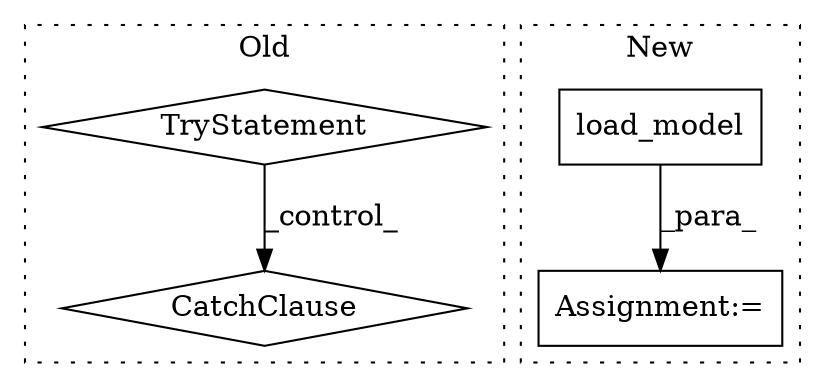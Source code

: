 digraph G {
subgraph cluster0 {
1 [label="TryStatement" a="54" s="3996" l="4" shape="diamond"];
3 [label="CatchClause" a="12" s="4062,4086" l="13,2" shape="diamond"];
label = "Old";
style="dotted";
}
subgraph cluster1 {
2 [label="load_model" a="32" s="2580,2596" l="11,1" shape="box"];
4 [label="Assignment:=" a="7" s="2564" l="1" shape="box"];
label = "New";
style="dotted";
}
1 -> 3 [label="_control_"];
2 -> 4 [label="_para_"];
}